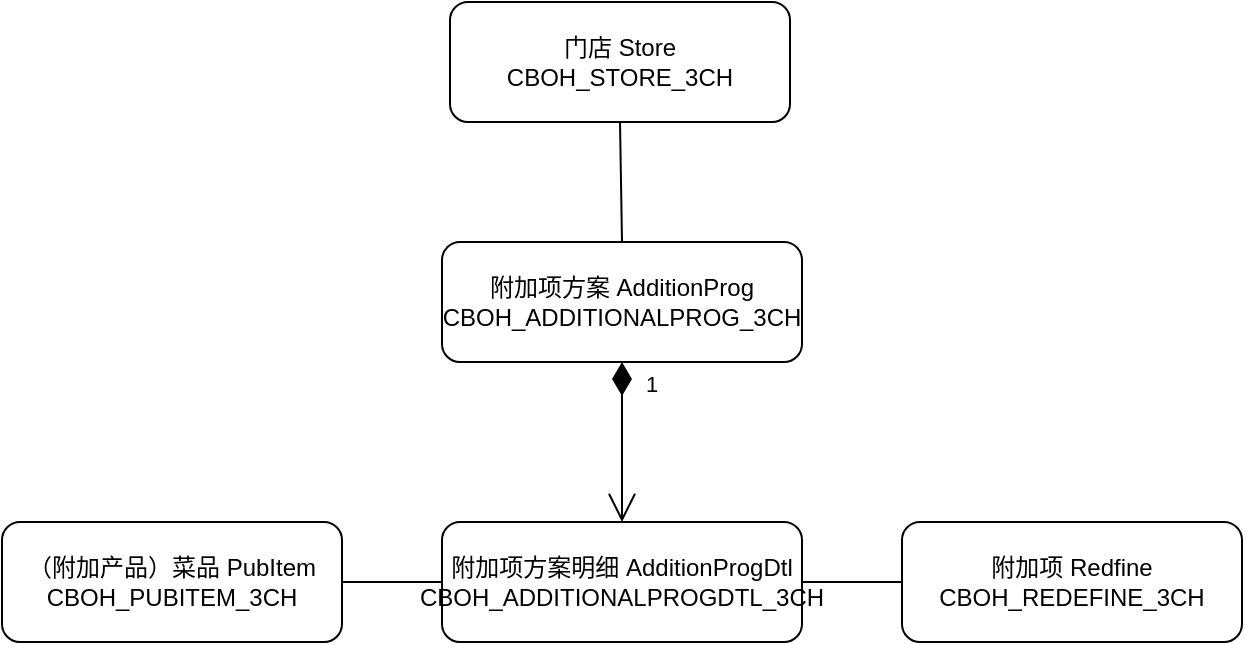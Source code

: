 <mxfile version="12.9.0" type="github">
  <diagram id="wUpYCp4I_ln66o7LiVNV" name="Page-1">
    <mxGraphModel dx="892" dy="498" grid="1" gridSize="10" guides="1" tooltips="1" connect="1" arrows="1" fold="1" page="1" pageScale="1" pageWidth="827" pageHeight="1169" math="0" shadow="0">
      <root>
        <mxCell id="0" />
        <mxCell id="1" parent="0" />
        <mxCell id="FMmh-wdX_Ces5Y1Ref45-10" value="附加项方案 AdditionProg&lt;br&gt;CBOH_ADDITIONALPROG_3CH" style="rounded=1;whiteSpace=wrap;html=1;" vertex="1" parent="1">
          <mxGeometry x="240" y="140" width="180" height="60" as="geometry" />
        </mxCell>
        <mxCell id="FMmh-wdX_Ces5Y1Ref45-11" value="附加项方案明细 AdditionProgDtl&lt;br&gt;CBOH_ADDITIONALPROGDTL_3CH" style="rounded=1;whiteSpace=wrap;html=1;" vertex="1" parent="1">
          <mxGeometry x="240" y="280" width="180" height="60" as="geometry" />
        </mxCell>
        <mxCell id="FMmh-wdX_Ces5Y1Ref45-13" value="" style="endArrow=none;html=1;entryX=1;entryY=0.5;entryDx=0;entryDy=0;exitX=0;exitY=0.5;exitDx=0;exitDy=0;" edge="1" parent="1" target="FMmh-wdX_Ces5Y1Ref45-11">
          <mxGeometry width="50" height="50" relative="1" as="geometry">
            <mxPoint x="470" y="310" as="sourcePoint" />
            <mxPoint x="123" y="100" as="targetPoint" />
          </mxGeometry>
        </mxCell>
        <mxCell id="FMmh-wdX_Ces5Y1Ref45-15" value="门店 Store&lt;br&gt;CBOH_STORE_3CH" style="rounded=1;whiteSpace=wrap;html=1;" vertex="1" parent="1">
          <mxGeometry x="244" y="20" width="170" height="60" as="geometry" />
        </mxCell>
        <mxCell id="FMmh-wdX_Ces5Y1Ref45-16" value="" style="endArrow=none;html=1;entryX=0.5;entryY=0;entryDx=0;entryDy=0;exitX=0.5;exitY=1;exitDx=0;exitDy=0;" edge="1" parent="1" source="FMmh-wdX_Ces5Y1Ref45-15" target="FMmh-wdX_Ces5Y1Ref45-10">
          <mxGeometry width="50" height="50" relative="1" as="geometry">
            <mxPoint x="254" y="320" as="sourcePoint" />
            <mxPoint x="180" y="320" as="targetPoint" />
            <Array as="points" />
          </mxGeometry>
        </mxCell>
        <mxCell id="FMmh-wdX_Ces5Y1Ref45-19" value="1" style="endArrow=open;html=1;endSize=12;startArrow=diamondThin;startSize=14;startFill=1;edgeStyle=orthogonalEdgeStyle;align=left;verticalAlign=bottom;exitX=0.5;exitY=1;exitDx=0;exitDy=0;entryX=0.5;entryY=0;entryDx=0;entryDy=0;" edge="1" parent="1" source="FMmh-wdX_Ces5Y1Ref45-10" target="FMmh-wdX_Ces5Y1Ref45-11">
          <mxGeometry x="-0.5" y="10" relative="1" as="geometry">
            <mxPoint x="330" y="240" as="sourcePoint" />
            <mxPoint x="490" y="240" as="targetPoint" />
            <mxPoint as="offset" />
          </mxGeometry>
        </mxCell>
        <mxCell id="FMmh-wdX_Ces5Y1Ref45-22" value="附加项 Redfine&lt;br&gt;CBOH_REDEFINE_3CH" style="rounded=1;whiteSpace=wrap;html=1;" vertex="1" parent="1">
          <mxGeometry x="470" y="280" width="170" height="60" as="geometry" />
        </mxCell>
        <mxCell id="FMmh-wdX_Ces5Y1Ref45-23" value="（附加产品）菜品 PubItem&lt;br&gt;CBOH_PUBITEM_3CH" style="rounded=1;whiteSpace=wrap;html=1;" vertex="1" parent="1">
          <mxGeometry x="20" y="280" width="170" height="60" as="geometry" />
        </mxCell>
        <mxCell id="FMmh-wdX_Ces5Y1Ref45-24" value="" style="endArrow=none;html=1;entryX=1;entryY=0.5;entryDx=0;entryDy=0;" edge="1" parent="1" target="FMmh-wdX_Ces5Y1Ref45-23">
          <mxGeometry width="50" height="50" relative="1" as="geometry">
            <mxPoint x="240" y="310" as="sourcePoint" />
            <mxPoint x="430" y="320" as="targetPoint" />
          </mxGeometry>
        </mxCell>
      </root>
    </mxGraphModel>
  </diagram>
</mxfile>
